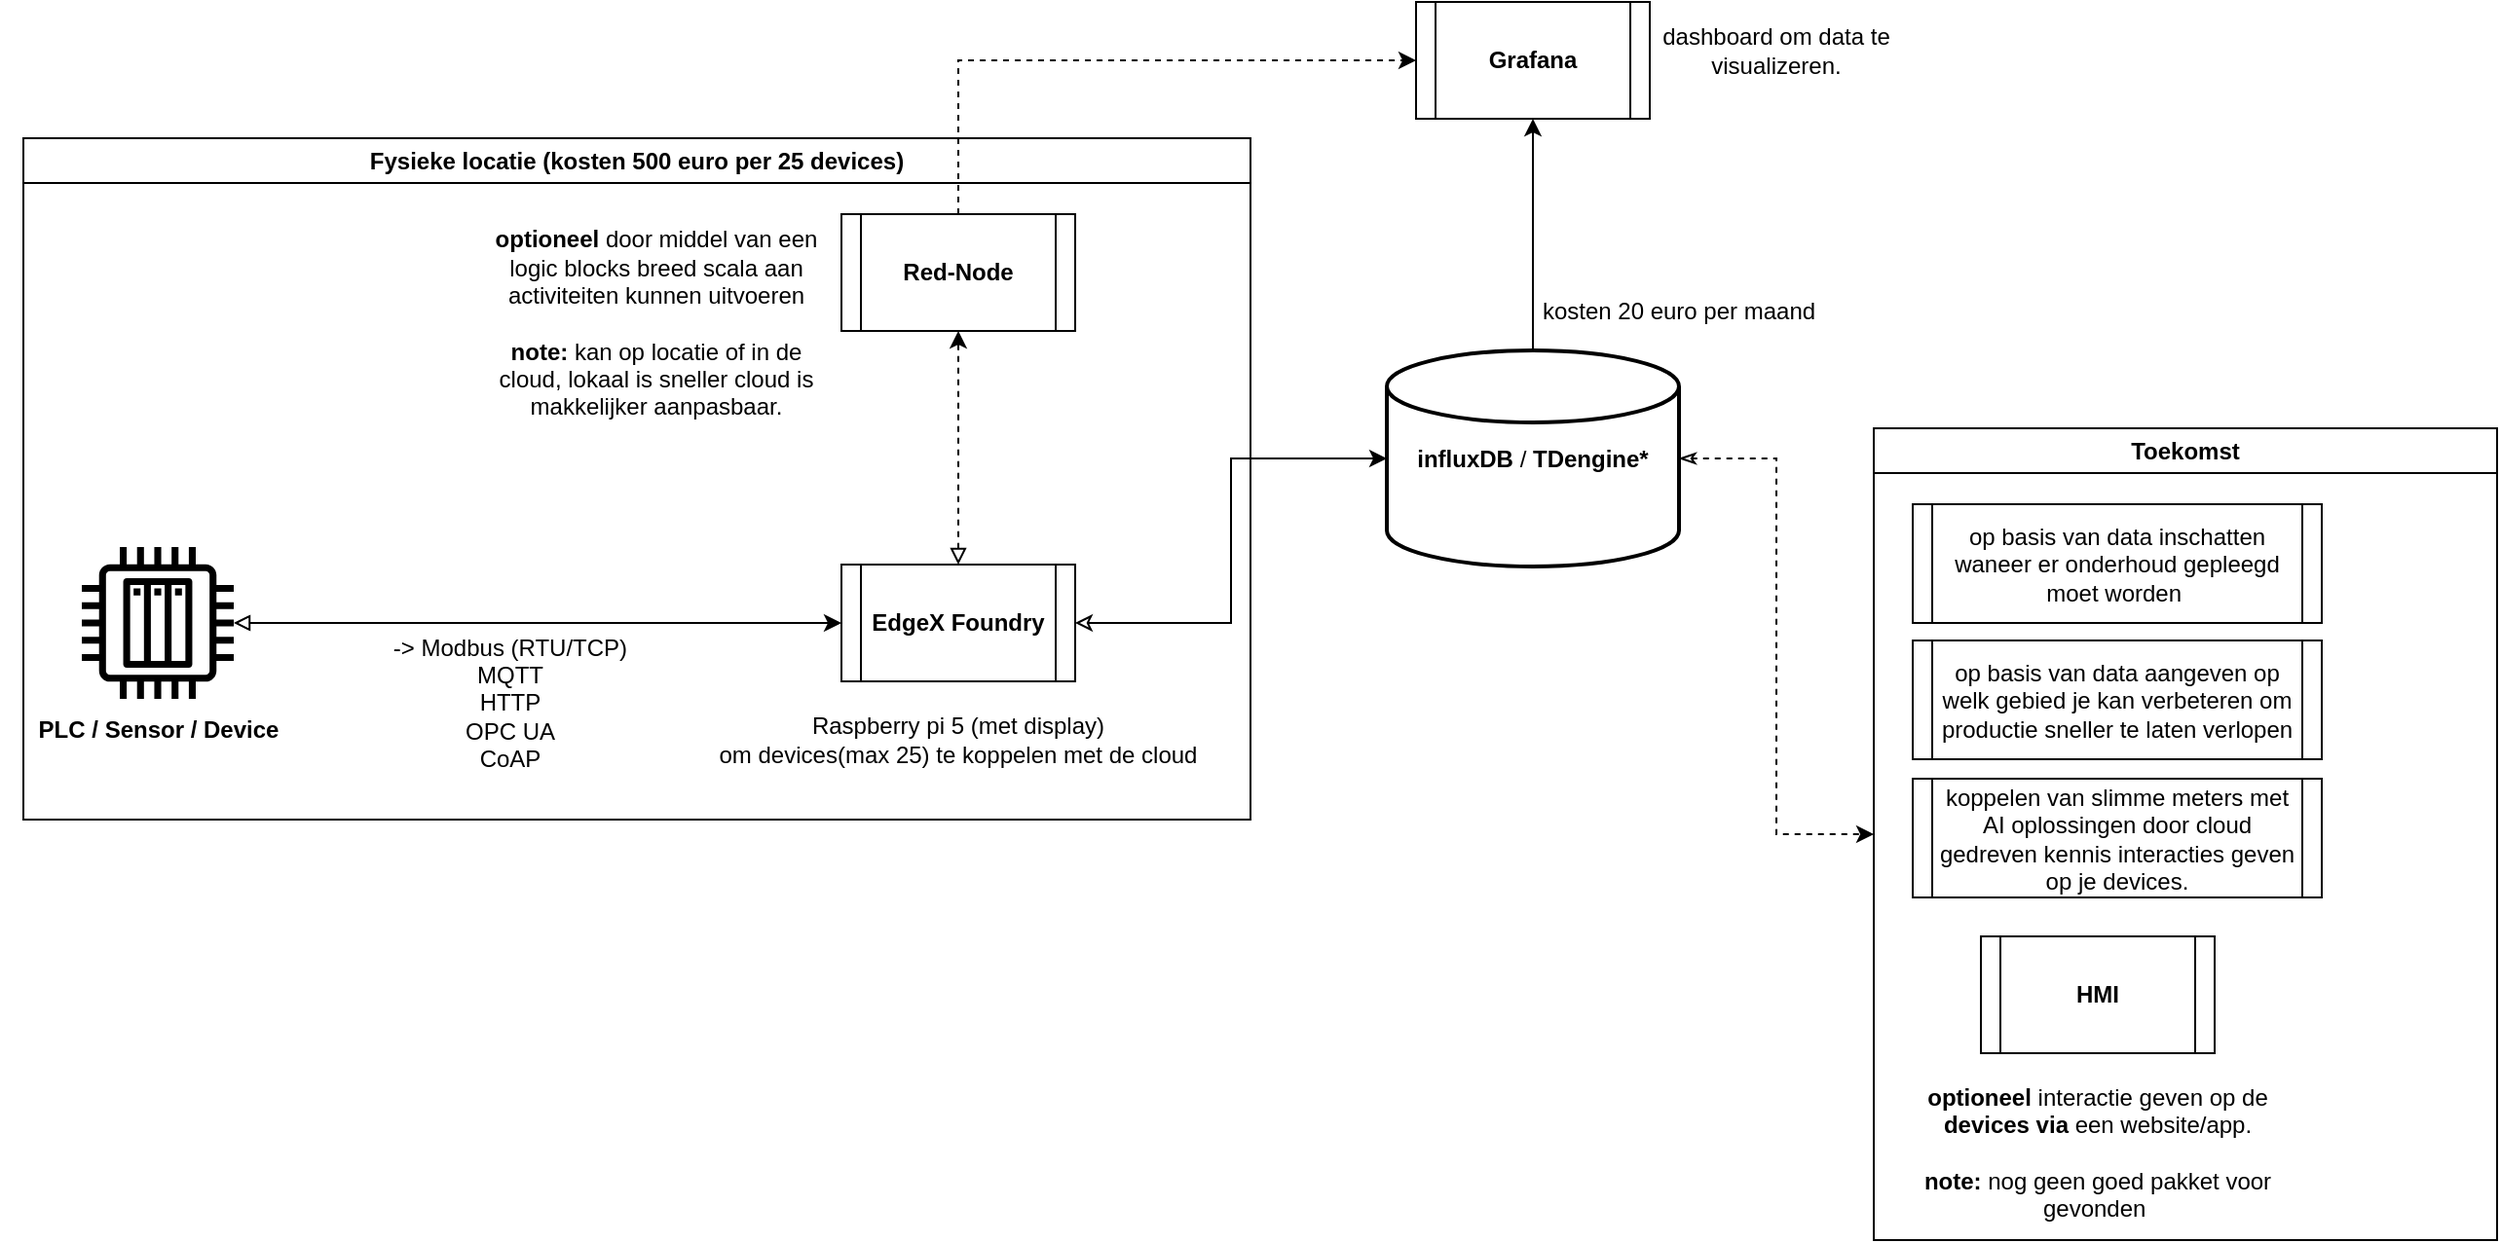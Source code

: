 <mxfile version="24.8.6">
  <diagram id="6a731a19-8d31-9384-78a2-239565b7b9f0" name="Page-1">
    <mxGraphModel dx="1665" dy="770" grid="1" gridSize="10" guides="1" tooltips="1" connect="1" arrows="1" fold="1" page="1" pageScale="1" pageWidth="1169" pageHeight="827" background="none" math="0" shadow="0">
      <root>
        <mxCell id="0" />
        <mxCell id="1" parent="0" />
        <mxCell id="18QHKeJAl8htVsF2yORV-85" value="" style="edgeStyle=orthogonalEdgeStyle;rounded=0;orthogonalLoop=1;jettySize=auto;html=1;" parent="1" source="18QHKeJAl8htVsF2yORV-55" target="18QHKeJAl8htVsF2yORV-84" edge="1">
          <mxGeometry relative="1" as="geometry" />
        </mxCell>
        <mxCell id="18QHKeJAl8htVsF2yORV-98" style="edgeStyle=orthogonalEdgeStyle;rounded=0;orthogonalLoop=1;jettySize=auto;html=1;exitX=1;exitY=0.5;exitDx=0;exitDy=0;exitPerimeter=0;entryX=0;entryY=0.5;entryDx=0;entryDy=0;startArrow=classicThin;startFill=0;dashed=1;" parent="1" source="18QHKeJAl8htVsF2yORV-55" target="18QHKeJAl8htVsF2yORV-92" edge="1">
          <mxGeometry relative="1" as="geometry" />
        </mxCell>
        <mxCell id="18QHKeJAl8htVsF2yORV-55" value="&lt;b&gt;influxDB&lt;/b&gt; / &lt;b&gt;TDengine*&lt;/b&gt;" style="strokeWidth=2;html=1;shape=mxgraph.flowchart.database;whiteSpace=wrap;" parent="1" vertex="1">
          <mxGeometry x="770" y="199" width="150" height="111" as="geometry" />
        </mxCell>
        <mxCell id="18QHKeJAl8htVsF2yORV-66" style="edgeStyle=orthogonalEdgeStyle;rounded=0;orthogonalLoop=1;jettySize=auto;html=1;exitX=1;exitY=0.5;exitDx=0;exitDy=0;entryX=0;entryY=0.5;entryDx=0;entryDy=0;entryPerimeter=0;startArrow=classic;startFill=0;" parent="1" source="18QHKeJAl8htVsF2yORV-58" target="18QHKeJAl8htVsF2yORV-55" edge="1">
          <mxGeometry relative="1" as="geometry" />
        </mxCell>
        <mxCell id="18QHKeJAl8htVsF2yORV-77" value="&lt;p&gt;Fysieke locatie (kosten 500 euro per 25 devices)&lt;/p&gt;" style="swimlane;whiteSpace=wrap;html=1;" parent="1" vertex="1">
          <mxGeometry x="70" y="90" width="630" height="350" as="geometry">
            <mxRectangle x="70" y="90" width="120" height="30" as="alternateBounds" />
          </mxGeometry>
        </mxCell>
        <mxCell id="18QHKeJAl8htVsF2yORV-60" value="" style="edgeStyle=orthogonalEdgeStyle;rounded=0;orthogonalLoop=1;jettySize=auto;html=1;entryX=0;entryY=0.5;entryDx=0;entryDy=0;startArrow=block;startFill=0;" parent="18QHKeJAl8htVsF2yORV-77" source="18QHKeJAl8htVsF2yORV-56" target="18QHKeJAl8htVsF2yORV-58" edge="1">
          <mxGeometry relative="1" as="geometry">
            <mxPoint x="167" y="249" as="targetPoint" />
          </mxGeometry>
        </mxCell>
        <mxCell id="18QHKeJAl8htVsF2yORV-56" value="" style="sketch=0;outlineConnect=0;fillColor=#000000;strokeColor=#6F0000;dashed=0;verticalLabelPosition=bottom;verticalAlign=top;align=center;html=1;fontSize=12;fontStyle=0;aspect=fixed;pointerEvents=1;shape=mxgraph.aws4.iot_thing_plc;fontColor=#ffffff;" parent="18QHKeJAl8htVsF2yORV-77" vertex="1">
          <mxGeometry x="30" y="210" width="78" height="78" as="geometry" />
        </mxCell>
        <mxCell id="18QHKeJAl8htVsF2yORV-69" value="" style="edgeStyle=orthogonalEdgeStyle;rounded=0;orthogonalLoop=1;jettySize=auto;html=1;dashed=1;startArrow=block;startFill=0;" parent="18QHKeJAl8htVsF2yORV-77" source="18QHKeJAl8htVsF2yORV-58" target="18QHKeJAl8htVsF2yORV-68" edge="1">
          <mxGeometry relative="1" as="geometry" />
        </mxCell>
        <mxCell id="18QHKeJAl8htVsF2yORV-58" value="&lt;b&gt;EdgeX Foundry&lt;/b&gt;" style="shape=process;whiteSpace=wrap;html=1;backgroundOutline=1;size=0.083;" parent="18QHKeJAl8htVsF2yORV-77" vertex="1">
          <mxGeometry x="420" y="219" width="120" height="60" as="geometry" />
        </mxCell>
        <mxCell id="18QHKeJAl8htVsF2yORV-68" value="&lt;b&gt;Red-Node&lt;/b&gt;" style="shape=process;whiteSpace=wrap;html=1;backgroundOutline=1;size=0.083;" parent="18QHKeJAl8htVsF2yORV-77" vertex="1">
          <mxGeometry x="420" y="39" width="120" height="60" as="geometry" />
        </mxCell>
        <mxCell id="18QHKeJAl8htVsF2yORV-72" value="&lt;b&gt;optioneel&lt;/b&gt; door middel van een logic blocks breed scala aan activiteiten kunnen uitvoeren&lt;br&gt;&lt;br&gt;&lt;b&gt;note: &lt;/b&gt;kan op locatie of in de cloud, lokaal is sneller cloud is makkelijker aanpasbaar." style="text;html=1;align=center;verticalAlign=middle;whiteSpace=wrap;rounded=0;" parent="18QHKeJAl8htVsF2yORV-77" vertex="1">
          <mxGeometry x="240" y="39" width="170" height="111" as="geometry" />
        </mxCell>
        <mxCell id="18QHKeJAl8htVsF2yORV-57" value="&lt;b&gt;PLC /&amp;nbsp;&lt;/b&gt;&lt;b&gt;Sensor / Device&lt;/b&gt;" style="text;html=1;align=center;verticalAlign=middle;whiteSpace=wrap;rounded=0;" parent="18QHKeJAl8htVsF2yORV-77" vertex="1">
          <mxGeometry x="-11.5" y="288" width="161" height="32" as="geometry" />
        </mxCell>
        <mxCell id="18QHKeJAl8htVsF2yORV-82" value="&lt;span style=&quot;text-align: left;&quot;&gt;-&amp;gt; Modbus (RTU/TCP)&lt;/span&gt;&lt;br style=&quot;text-align: left;&quot;&gt;&lt;span style=&quot;text-align: left;&quot;&gt;MQTT&lt;/span&gt;&lt;br style=&quot;text-align: left;&quot;&gt;&lt;span style=&quot;text-align: left;&quot;&gt;HTTP&lt;/span&gt;&lt;br style=&quot;text-align: left;&quot;&gt;&lt;span style=&quot;text-align: left;&quot;&gt;OPC UA&lt;/span&gt;&lt;br style=&quot;text-align: left;&quot;&gt;&lt;span style=&quot;text-align: left;&quot;&gt;CoAP&lt;/span&gt;" style="text;html=1;align=center;verticalAlign=middle;whiteSpace=wrap;rounded=0;" parent="18QHKeJAl8htVsF2yORV-77" vertex="1">
          <mxGeometry x="180" y="230" width="140" height="120" as="geometry" />
        </mxCell>
        <mxCell id="18QHKeJAl8htVsF2yORV-83" value="Raspberry pi 5 (met display)&lt;br&gt;&amp;nbsp;om devices(max 25)&amp;nbsp;te koppelen met de cloud&amp;nbsp;" style="text;html=1;align=center;verticalAlign=middle;whiteSpace=wrap;rounded=0;" parent="18QHKeJAl8htVsF2yORV-77" vertex="1">
          <mxGeometry x="345" y="284" width="270" height="50" as="geometry" />
        </mxCell>
        <mxCell id="18QHKeJAl8htVsF2yORV-84" value="&lt;b&gt;Grafana&lt;/b&gt;" style="shape=process;whiteSpace=wrap;html=1;backgroundOutline=1;size=0.083;" parent="1" vertex="1">
          <mxGeometry x="785" y="20" width="120" height="60" as="geometry" />
        </mxCell>
        <mxCell id="18QHKeJAl8htVsF2yORV-86" value="dashboard om data te visualizeren." style="text;html=1;align=center;verticalAlign=middle;whiteSpace=wrap;rounded=0;" parent="1" vertex="1">
          <mxGeometry x="905" y="20" width="130" height="50" as="geometry" />
        </mxCell>
        <mxCell id="18QHKeJAl8htVsF2yORV-92" value="Toekomst" style="swimlane;whiteSpace=wrap;html=1;" parent="1" vertex="1">
          <mxGeometry x="1020" y="239" width="320" height="417" as="geometry">
            <mxRectangle x="1020" y="239" width="90" height="30" as="alternateBounds" />
          </mxGeometry>
        </mxCell>
        <mxCell id="18QHKeJAl8htVsF2yORV-94" value="op basis van data inschatten waneer er onderhoud gepleegd moet worden&amp;nbsp;" style="shape=process;whiteSpace=wrap;html=1;backgroundOutline=1;size=0.048;" parent="18QHKeJAl8htVsF2yORV-92" vertex="1">
          <mxGeometry x="20" y="39" width="210" height="61" as="geometry" />
        </mxCell>
        <mxCell id="18QHKeJAl8htVsF2yORV-95" value="op basis van data aangeven op welk gebied je kan verbeteren om productie sneller te laten verlopen" style="shape=process;whiteSpace=wrap;html=1;backgroundOutline=1;size=0.048;" parent="18QHKeJAl8htVsF2yORV-92" vertex="1">
          <mxGeometry x="20" y="109" width="210" height="61" as="geometry" />
        </mxCell>
        <mxCell id="18QHKeJAl8htVsF2yORV-96" value="koppelen van slimme meters met AI oplossingen door cloud gedreven kennis interacties geven op je devices." style="shape=process;whiteSpace=wrap;html=1;backgroundOutline=1;size=0.048;" parent="18QHKeJAl8htVsF2yORV-92" vertex="1">
          <mxGeometry x="20" y="180" width="210" height="61" as="geometry" />
        </mxCell>
        <mxCell id="18QHKeJAl8htVsF2yORV-87" value="&lt;b&gt;HMI&lt;/b&gt;" style="shape=process;whiteSpace=wrap;html=1;backgroundOutline=1;size=0.083;" parent="18QHKeJAl8htVsF2yORV-92" vertex="1">
          <mxGeometry x="55" y="261" width="120" height="60" as="geometry" />
        </mxCell>
        <mxCell id="18QHKeJAl8htVsF2yORV-89" value="&lt;b&gt;optioneel&amp;nbsp;&lt;/b&gt;interactie geven op de &lt;b&gt;devices via &lt;/b&gt;een website/app.&lt;br&gt;&lt;br&gt;&lt;b&gt;note: &lt;/b&gt;nog geen goed pakket voor gevonden&amp;nbsp;" style="text;html=1;align=center;verticalAlign=middle;whiteSpace=wrap;rounded=0;" parent="18QHKeJAl8htVsF2yORV-92" vertex="1">
          <mxGeometry x="20" y="337" width="190" height="70" as="geometry" />
        </mxCell>
        <mxCell id="18QHKeJAl8htVsF2yORV-100" value="kosten 20 euro per maand" style="text;html=1;align=center;verticalAlign=middle;whiteSpace=wrap;rounded=0;" parent="1" vertex="1">
          <mxGeometry x="840" y="159" width="160" height="40" as="geometry" />
        </mxCell>
        <mxCell id="18QHKeJAl8htVsF2yORV-101" style="edgeStyle=orthogonalEdgeStyle;rounded=0;orthogonalLoop=1;jettySize=auto;html=1;exitX=0.5;exitY=0;exitDx=0;exitDy=0;entryX=0;entryY=0.5;entryDx=0;entryDy=0;dashed=1;" parent="1" source="18QHKeJAl8htVsF2yORV-68" target="18QHKeJAl8htVsF2yORV-84" edge="1">
          <mxGeometry relative="1" as="geometry" />
        </mxCell>
      </root>
    </mxGraphModel>
  </diagram>
</mxfile>

